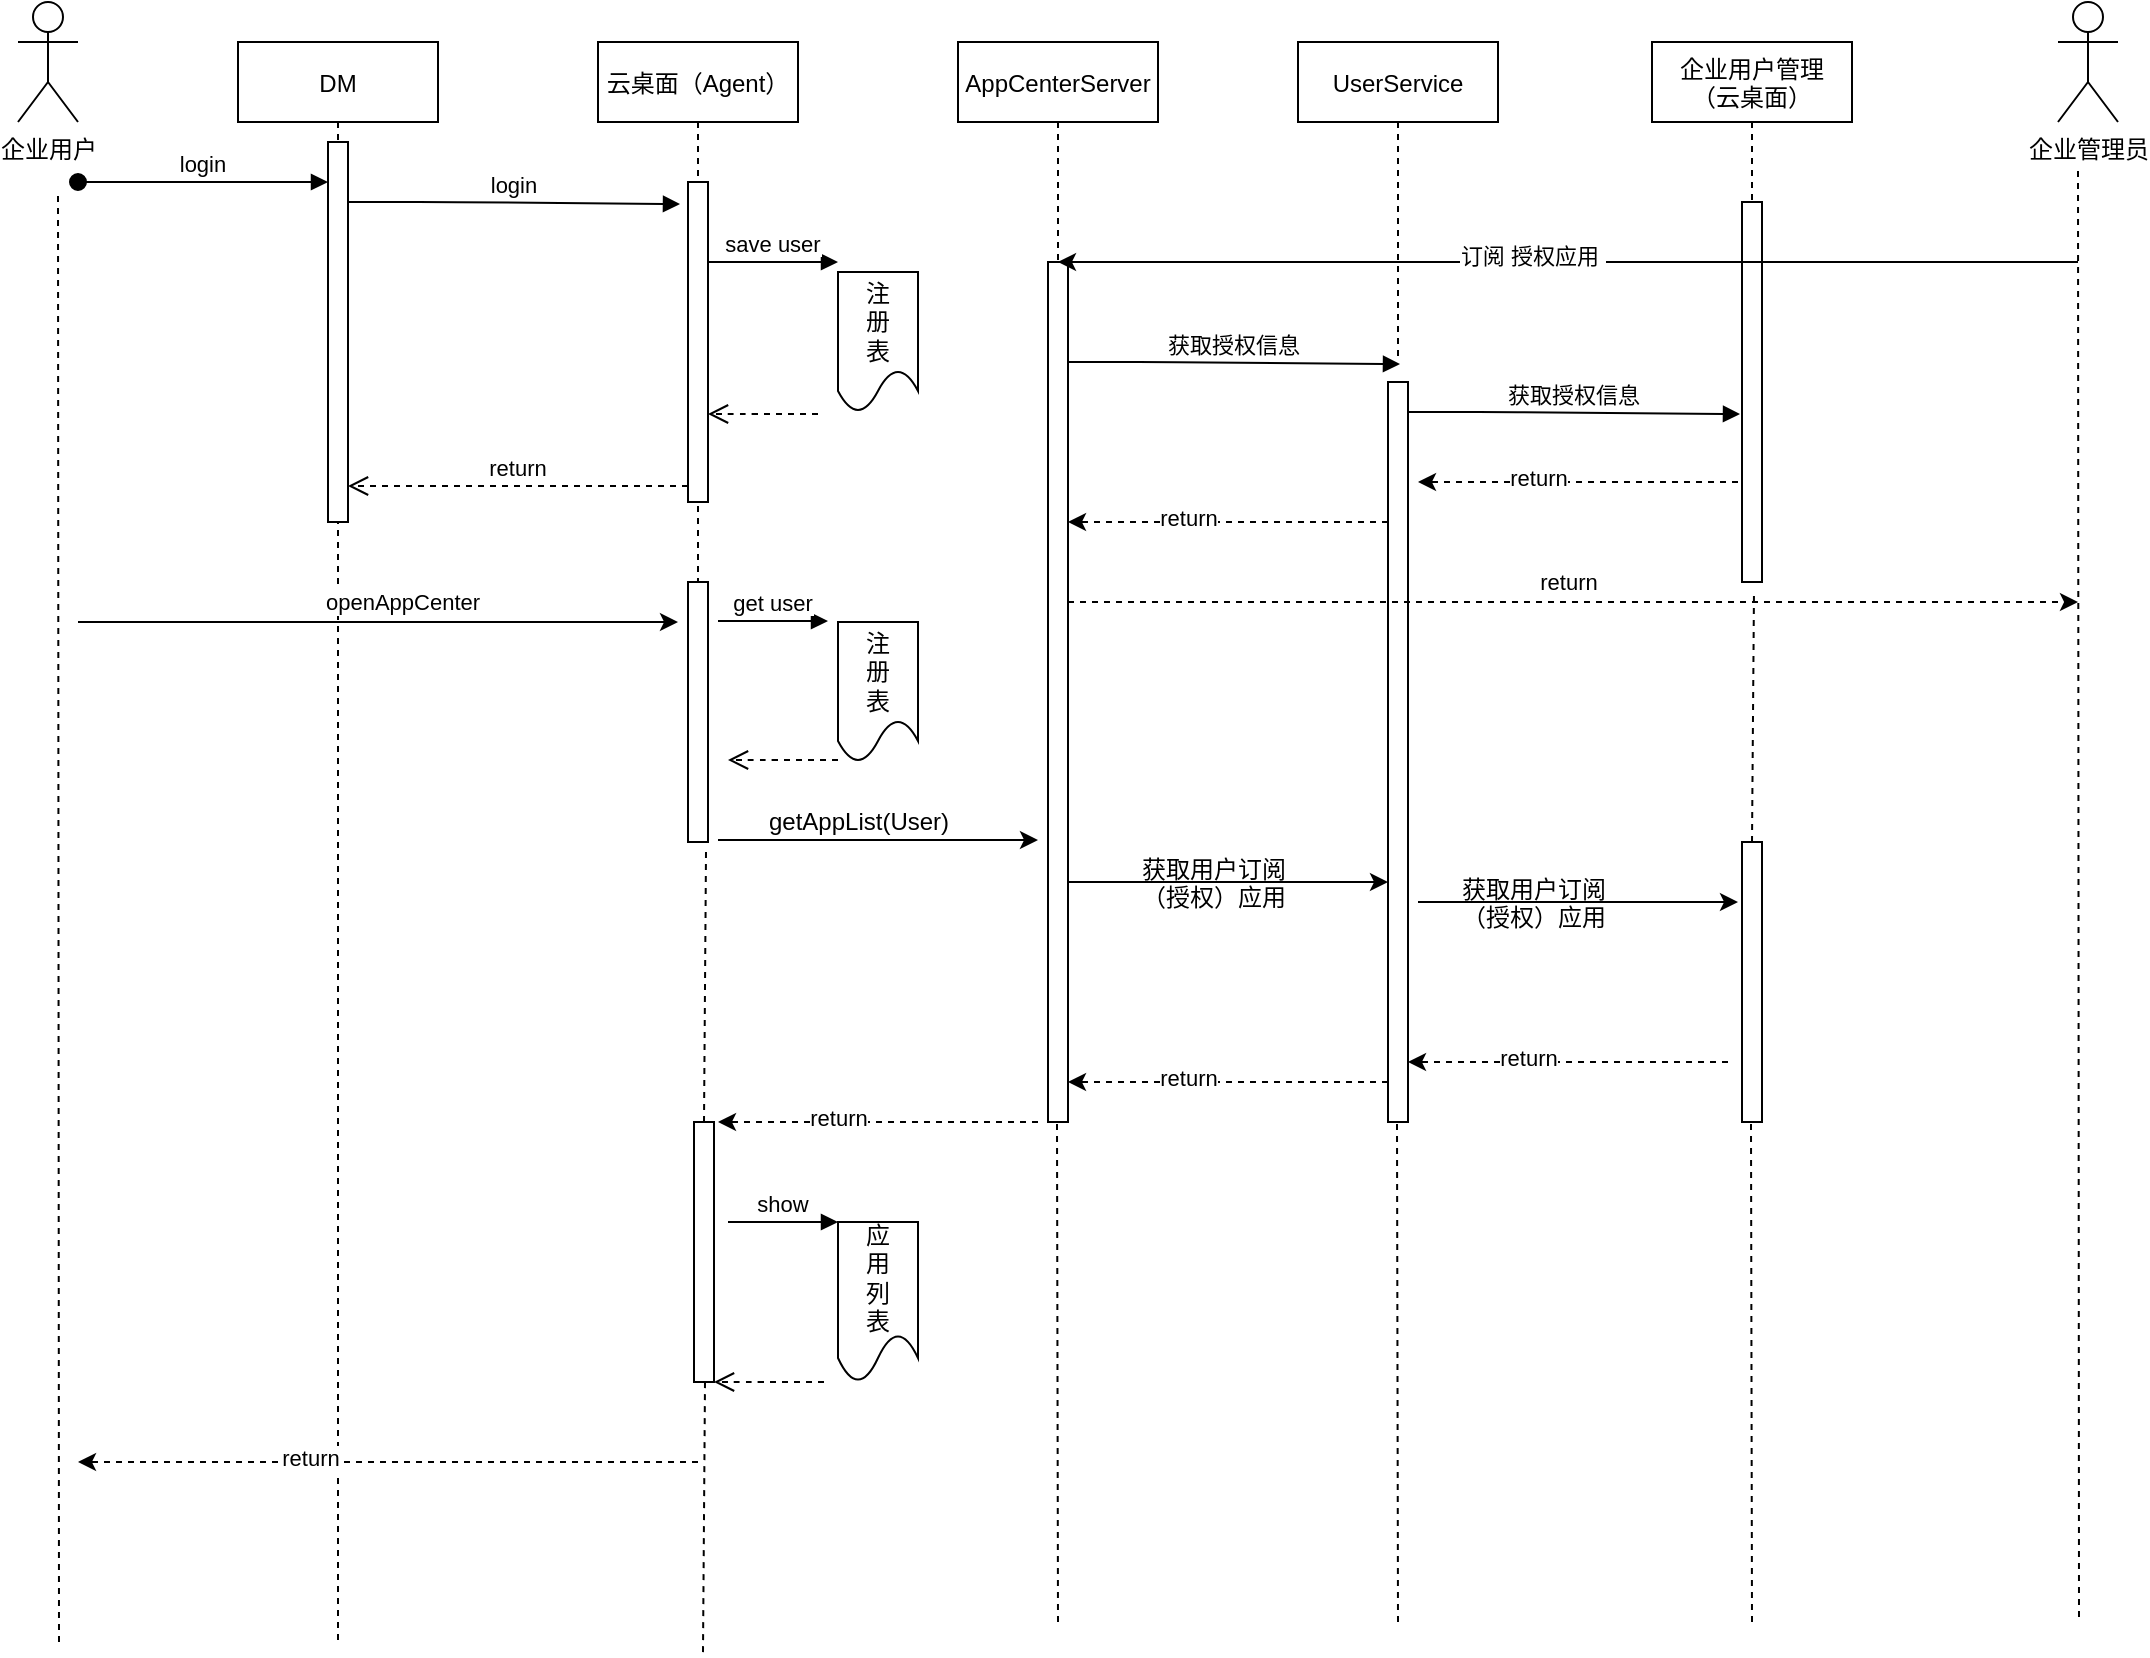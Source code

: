 <mxfile version="14.6.13" type="github">
  <diagram id="kgpKYQtTHZ0yAKxKKP6v" name="Page-1">
    <mxGraphModel dx="1298" dy="752" grid="1" gridSize="10" guides="1" tooltips="1" connect="1" arrows="1" fold="1" page="1" pageScale="1" pageWidth="850" pageHeight="1100" math="0" shadow="0">
      <root>
        <mxCell id="0" />
        <mxCell id="1" parent="0" />
        <mxCell id="3nuBFxr9cyL0pnOWT2aG-1" value="DM" style="shape=umlLifeline;perimeter=lifelinePerimeter;container=1;collapsible=0;recursiveResize=0;rounded=0;shadow=0;strokeWidth=1;" parent="1" vertex="1">
          <mxGeometry x="120" y="80" width="100" height="800" as="geometry" />
        </mxCell>
        <mxCell id="3nuBFxr9cyL0pnOWT2aG-2" value="" style="points=[];perimeter=orthogonalPerimeter;rounded=0;shadow=0;strokeWidth=1;" parent="3nuBFxr9cyL0pnOWT2aG-1" vertex="1">
          <mxGeometry x="45" y="50" width="10" height="190" as="geometry" />
        </mxCell>
        <mxCell id="3nuBFxr9cyL0pnOWT2aG-3" value="login" style="verticalAlign=bottom;startArrow=oval;endArrow=block;startSize=8;shadow=0;strokeWidth=1;" parent="3nuBFxr9cyL0pnOWT2aG-1" target="3nuBFxr9cyL0pnOWT2aG-2" edge="1">
          <mxGeometry relative="1" as="geometry">
            <mxPoint x="-80" y="70" as="sourcePoint" />
          </mxGeometry>
        </mxCell>
        <mxCell id="3nuBFxr9cyL0pnOWT2aG-5" value="云桌面（Agent）" style="shape=umlLifeline;perimeter=lifelinePerimeter;container=1;collapsible=0;recursiveResize=0;rounded=0;shadow=0;strokeWidth=1;" parent="1" vertex="1">
          <mxGeometry x="300" y="80" width="100" height="270" as="geometry" />
        </mxCell>
        <mxCell id="3nuBFxr9cyL0pnOWT2aG-6" value="" style="points=[];perimeter=orthogonalPerimeter;rounded=0;shadow=0;strokeWidth=1;" parent="3nuBFxr9cyL0pnOWT2aG-5" vertex="1">
          <mxGeometry x="45" y="70" width="10" height="160" as="geometry" />
        </mxCell>
        <mxCell id="3nuBFxr9cyL0pnOWT2aG-7" value="return" style="verticalAlign=bottom;endArrow=open;dashed=1;endSize=8;exitX=0;exitY=0.95;shadow=0;strokeWidth=1;" parent="1" source="3nuBFxr9cyL0pnOWT2aG-6" target="3nuBFxr9cyL0pnOWT2aG-2" edge="1">
          <mxGeometry relative="1" as="geometry">
            <mxPoint x="275" y="236" as="targetPoint" />
          </mxGeometry>
        </mxCell>
        <mxCell id="3nuBFxr9cyL0pnOWT2aG-8" value="login" style="verticalAlign=bottom;endArrow=block;entryX=-0.4;entryY=0.069;shadow=0;strokeWidth=1;entryDx=0;entryDy=0;entryPerimeter=0;" parent="1" source="3nuBFxr9cyL0pnOWT2aG-2" target="3nuBFxr9cyL0pnOWT2aG-6" edge="1">
          <mxGeometry relative="1" as="geometry">
            <mxPoint x="275" y="160" as="sourcePoint" />
            <Array as="points">
              <mxPoint x="220" y="160" />
            </Array>
          </mxGeometry>
        </mxCell>
        <mxCell id="3nuBFxr9cyL0pnOWT2aG-9" value="save user" style="verticalAlign=bottom;endArrow=block;shadow=0;strokeWidth=1;" parent="1" source="3nuBFxr9cyL0pnOWT2aG-6" edge="1">
          <mxGeometry relative="1" as="geometry">
            <mxPoint x="240" y="200" as="sourcePoint" />
            <mxPoint x="420" y="190" as="targetPoint" />
          </mxGeometry>
        </mxCell>
        <mxCell id="3nuBFxr9cyL0pnOWT2aG-10" value="" style="verticalAlign=bottom;endArrow=open;dashed=1;endSize=8;exitX=1;exitY=0.95;shadow=0;strokeWidth=1;" parent="1" target="3nuBFxr9cyL0pnOWT2aG-6" edge="1">
          <mxGeometry relative="1" as="geometry">
            <mxPoint x="240" y="257" as="targetPoint" />
            <mxPoint x="410" y="266" as="sourcePoint" />
            <Array as="points">
              <mxPoint x="370" y="266" />
            </Array>
          </mxGeometry>
        </mxCell>
        <mxCell id="w74EkdeEiIO0DaqXyJ08-1" value="AppCenterServer" style="shape=umlLifeline;perimeter=lifelinePerimeter;container=1;collapsible=0;recursiveResize=0;rounded=0;shadow=0;strokeWidth=1;" parent="1" vertex="1">
          <mxGeometry x="480" y="80" width="100" height="110" as="geometry" />
        </mxCell>
        <mxCell id="w74EkdeEiIO0DaqXyJ08-3" value="企业用户" style="shape=umlActor;verticalLabelPosition=bottom;verticalAlign=top;html=1;" parent="1" vertex="1">
          <mxGeometry x="10" y="60" width="30" height="60" as="geometry" />
        </mxCell>
        <mxCell id="w74EkdeEiIO0DaqXyJ08-6" value="注&lt;br&gt;册&lt;br&gt;表" style="shape=document;whiteSpace=wrap;html=1;boundedLbl=1;" parent="1" vertex="1">
          <mxGeometry x="420" y="195" width="40" height="70" as="geometry" />
        </mxCell>
        <mxCell id="w74EkdeEiIO0DaqXyJ08-12" value="" style="edgeStyle=orthogonalEdgeStyle;rounded=0;orthogonalLoop=1;jettySize=auto;html=1;" parent="1" edge="1">
          <mxGeometry relative="1" as="geometry">
            <mxPoint x="40" y="370" as="sourcePoint" />
            <mxPoint x="340" y="370" as="targetPoint" />
          </mxGeometry>
        </mxCell>
        <mxCell id="w74EkdeEiIO0DaqXyJ08-13" value="openAppCenter" style="edgeLabel;html=1;align=center;verticalAlign=middle;resizable=0;points=[];" parent="w74EkdeEiIO0DaqXyJ08-12" vertex="1" connectable="0">
          <mxGeometry x="-0.136" y="-2" relative="1" as="geometry">
            <mxPoint x="32" y="-12" as="offset" />
          </mxGeometry>
        </mxCell>
        <mxCell id="w74EkdeEiIO0DaqXyJ08-10" value="" style="points=[];perimeter=orthogonalPerimeter;rounded=0;shadow=0;strokeWidth=1;" parent="1" vertex="1">
          <mxGeometry x="345" y="350" width="10" height="130" as="geometry" />
        </mxCell>
        <mxCell id="w74EkdeEiIO0DaqXyJ08-14" value="注&lt;br&gt;册&lt;br&gt;表" style="shape=document;whiteSpace=wrap;html=1;boundedLbl=1;" parent="1" vertex="1">
          <mxGeometry x="420" y="370" width="40" height="70" as="geometry" />
        </mxCell>
        <mxCell id="w74EkdeEiIO0DaqXyJ08-15" value="get user" style="verticalAlign=bottom;endArrow=block;entryX=1;entryY=0;shadow=0;strokeWidth=1;" parent="1" edge="1">
          <mxGeometry relative="1" as="geometry">
            <mxPoint x="360" y="369.5" as="sourcePoint" />
            <mxPoint x="415" y="369.5" as="targetPoint" />
          </mxGeometry>
        </mxCell>
        <mxCell id="w74EkdeEiIO0DaqXyJ08-16" value="" style="verticalAlign=bottom;endArrow=open;dashed=1;endSize=8;exitX=1;exitY=0.95;shadow=0;strokeWidth=1;" parent="1" edge="1">
          <mxGeometry relative="1" as="geometry">
            <mxPoint x="365" y="439" as="targetPoint" />
            <mxPoint x="420" y="439" as="sourcePoint" />
            <Array as="points">
              <mxPoint x="380" y="439" />
            </Array>
          </mxGeometry>
        </mxCell>
        <mxCell id="w74EkdeEiIO0DaqXyJ08-17" value="" style="endArrow=none;dashed=1;html=1;entryX=0.9;entryY=1.038;entryDx=0;entryDy=0;entryPerimeter=0;" parent="1" target="w74EkdeEiIO0DaqXyJ08-10" edge="1">
          <mxGeometry width="50" height="50" relative="1" as="geometry">
            <mxPoint x="353" y="620" as="sourcePoint" />
            <mxPoint x="353" y="490" as="targetPoint" />
          </mxGeometry>
        </mxCell>
        <mxCell id="w74EkdeEiIO0DaqXyJ08-18" value="" style="endArrow=classic;html=1;" parent="1" edge="1">
          <mxGeometry width="50" height="50" relative="1" as="geometry">
            <mxPoint x="360" y="479" as="sourcePoint" />
            <mxPoint x="520" y="479" as="targetPoint" />
          </mxGeometry>
        </mxCell>
        <mxCell id="w74EkdeEiIO0DaqXyJ08-20" value="" style="points=[];perimeter=orthogonalPerimeter;rounded=0;shadow=0;strokeWidth=1;" parent="1" vertex="1">
          <mxGeometry x="525" y="190" width="10" height="430" as="geometry" />
        </mxCell>
        <mxCell id="w74EkdeEiIO0DaqXyJ08-21" value="getAppList(User)" style="text;html=1;align=center;verticalAlign=middle;resizable=0;points=[];autosize=1;strokeColor=none;" parent="1" vertex="1">
          <mxGeometry x="375" y="460" width="110" height="20" as="geometry" />
        </mxCell>
        <mxCell id="w74EkdeEiIO0DaqXyJ08-24" value="" style="endArrow=classic;html=1;dashed=1;" parent="1" edge="1">
          <mxGeometry width="50" height="50" relative="1" as="geometry">
            <mxPoint x="520" y="620" as="sourcePoint" />
            <mxPoint x="360" y="620" as="targetPoint" />
          </mxGeometry>
        </mxCell>
        <mxCell id="w74EkdeEiIO0DaqXyJ08-34" value="return" style="edgeLabel;html=1;align=center;verticalAlign=middle;resizable=0;points=[];" parent="w74EkdeEiIO0DaqXyJ08-24" vertex="1" connectable="0">
          <mxGeometry x="0.25" y="-2" relative="1" as="geometry">
            <mxPoint as="offset" />
          </mxGeometry>
        </mxCell>
        <mxCell id="w74EkdeEiIO0DaqXyJ08-25" value="" style="points=[];perimeter=orthogonalPerimeter;rounded=0;shadow=0;strokeWidth=1;" parent="1" vertex="1">
          <mxGeometry x="348" y="620" width="10" height="130" as="geometry" />
        </mxCell>
        <mxCell id="w74EkdeEiIO0DaqXyJ08-27" value="应&lt;br&gt;用&lt;br&gt;列&lt;br&gt;表" style="shape=document;whiteSpace=wrap;html=1;boundedLbl=1;" parent="1" vertex="1">
          <mxGeometry x="420" y="670" width="40" height="80" as="geometry" />
        </mxCell>
        <mxCell id="w74EkdeEiIO0DaqXyJ08-28" value="show" style="verticalAlign=bottom;endArrow=block;entryX=1;entryY=0;shadow=0;strokeWidth=1;" parent="1" edge="1">
          <mxGeometry relative="1" as="geometry">
            <mxPoint x="365" y="670" as="sourcePoint" />
            <mxPoint x="420" y="670" as="targetPoint" />
          </mxGeometry>
        </mxCell>
        <mxCell id="w74EkdeEiIO0DaqXyJ08-29" value="" style="verticalAlign=bottom;endArrow=open;dashed=1;endSize=8;exitX=1;exitY=0.95;shadow=0;strokeWidth=1;" parent="1" edge="1">
          <mxGeometry relative="1" as="geometry">
            <mxPoint x="358" y="750" as="targetPoint" />
            <mxPoint x="413" y="750" as="sourcePoint" />
            <Array as="points">
              <mxPoint x="373" y="750" />
            </Array>
          </mxGeometry>
        </mxCell>
        <mxCell id="w74EkdeEiIO0DaqXyJ08-30" value="" style="endArrow=none;dashed=1;html=1;entryX=0.9;entryY=1.038;entryDx=0;entryDy=0;entryPerimeter=0;" parent="1" edge="1">
          <mxGeometry width="50" height="50" relative="1" as="geometry">
            <mxPoint x="352.5" y="885.06" as="sourcePoint" />
            <mxPoint x="353.5" y="750" as="targetPoint" />
          </mxGeometry>
        </mxCell>
        <mxCell id="w74EkdeEiIO0DaqXyJ08-31" value="" style="endArrow=none;dashed=1;html=1;entryX=0.9;entryY=1.038;entryDx=0;entryDy=0;entryPerimeter=0;" parent="1" edge="1">
          <mxGeometry width="50" height="50" relative="1" as="geometry">
            <mxPoint x="530" y="870" as="sourcePoint" />
            <mxPoint x="529.5" y="620" as="targetPoint" />
          </mxGeometry>
        </mxCell>
        <mxCell id="w74EkdeEiIO0DaqXyJ08-35" value="" style="endArrow=none;dashed=1;html=1;entryX=0.9;entryY=1.038;entryDx=0;entryDy=0;entryPerimeter=0;" parent="1" edge="1">
          <mxGeometry width="50" height="50" relative="1" as="geometry">
            <mxPoint x="30.5" y="880" as="sourcePoint" />
            <mxPoint x="30" y="155" as="targetPoint" />
          </mxGeometry>
        </mxCell>
        <mxCell id="w74EkdeEiIO0DaqXyJ08-36" value="" style="endArrow=classic;html=1;dashed=1;" parent="1" edge="1">
          <mxGeometry width="50" height="50" relative="1" as="geometry">
            <mxPoint x="350" y="790" as="sourcePoint" />
            <mxPoint x="40" y="790" as="targetPoint" />
          </mxGeometry>
        </mxCell>
        <mxCell id="w74EkdeEiIO0DaqXyJ08-37" value="return" style="edgeLabel;html=1;align=center;verticalAlign=middle;resizable=0;points=[];" parent="w74EkdeEiIO0DaqXyJ08-36" vertex="1" connectable="0">
          <mxGeometry x="0.25" y="-2" relative="1" as="geometry">
            <mxPoint as="offset" />
          </mxGeometry>
        </mxCell>
        <mxCell id="_Ru3p9IBplj908BHHs6n-1" value="UserService" style="shape=umlLifeline;perimeter=lifelinePerimeter;container=1;collapsible=0;recursiveResize=0;rounded=0;shadow=0;strokeWidth=1;" vertex="1" parent="1">
          <mxGeometry x="650" y="80" width="100" height="160" as="geometry" />
        </mxCell>
        <mxCell id="_Ru3p9IBplj908BHHs6n-2" value="" style="points=[];perimeter=orthogonalPerimeter;rounded=0;shadow=0;strokeWidth=1;" vertex="1" parent="1">
          <mxGeometry x="695" y="250" width="10" height="370" as="geometry" />
        </mxCell>
        <mxCell id="_Ru3p9IBplj908BHHs6n-3" value="" style="endArrow=classic;html=1;" edge="1" parent="1">
          <mxGeometry width="50" height="50" relative="1" as="geometry">
            <mxPoint x="535" y="500" as="sourcePoint" />
            <mxPoint x="695" y="500" as="targetPoint" />
          </mxGeometry>
        </mxCell>
        <mxCell id="_Ru3p9IBplj908BHHs6n-4" value="&lt;div style=&quot;text-align: center&quot;&gt;&lt;font face=&quot;helvetica&quot;&gt;获取用户订阅&lt;/font&gt;&lt;/div&gt;&lt;div style=&quot;text-align: center&quot;&gt;&lt;font face=&quot;helvetica&quot;&gt;（授权）应用&lt;/font&gt;&lt;/div&gt;" style="text;whiteSpace=wrap;html=1;" vertex="1" parent="1">
          <mxGeometry x="570" y="480" width="120" height="30" as="geometry" />
        </mxCell>
        <mxCell id="_Ru3p9IBplj908BHHs6n-5" value="" style="endArrow=classic;html=1;dashed=1;" edge="1" parent="1">
          <mxGeometry width="50" height="50" relative="1" as="geometry">
            <mxPoint x="695" y="600" as="sourcePoint" />
            <mxPoint x="535" y="600" as="targetPoint" />
          </mxGeometry>
        </mxCell>
        <mxCell id="_Ru3p9IBplj908BHHs6n-6" value="return" style="edgeLabel;html=1;align=center;verticalAlign=middle;resizable=0;points=[];" vertex="1" connectable="0" parent="_Ru3p9IBplj908BHHs6n-5">
          <mxGeometry x="0.25" y="-2" relative="1" as="geometry">
            <mxPoint as="offset" />
          </mxGeometry>
        </mxCell>
        <mxCell id="_Ru3p9IBplj908BHHs6n-7" value="" style="endArrow=none;dashed=1;html=1;entryX=0.9;entryY=1.038;entryDx=0;entryDy=0;entryPerimeter=0;" edge="1" parent="1">
          <mxGeometry width="50" height="50" relative="1" as="geometry">
            <mxPoint x="700" y="870" as="sourcePoint" />
            <mxPoint x="699.5" y="620" as="targetPoint" />
          </mxGeometry>
        </mxCell>
        <mxCell id="_Ru3p9IBplj908BHHs6n-10" value="企业用户管理&#xa;（云桌面）" style="shape=umlLifeline;perimeter=lifelinePerimeter;container=1;collapsible=0;recursiveResize=0;rounded=0;shadow=0;strokeWidth=1;" vertex="1" parent="1">
          <mxGeometry x="827" y="80" width="100" height="80" as="geometry" />
        </mxCell>
        <mxCell id="_Ru3p9IBplj908BHHs6n-11" value="" style="points=[];perimeter=orthogonalPerimeter;rounded=0;shadow=0;strokeWidth=1;" vertex="1" parent="1">
          <mxGeometry x="872" y="480" width="10" height="140" as="geometry" />
        </mxCell>
        <mxCell id="_Ru3p9IBplj908BHHs6n-12" value="&lt;div style=&quot;text-align: center&quot;&gt;&lt;font face=&quot;helvetica&quot;&gt;获取用户订阅&lt;/font&gt;&lt;/div&gt;&lt;div style=&quot;text-align: center&quot;&gt;&lt;font face=&quot;helvetica&quot;&gt;（授权）应用&lt;/font&gt;&lt;/div&gt;" style="text;whiteSpace=wrap;html=1;" vertex="1" parent="1">
          <mxGeometry x="730" y="490" width="120" height="30" as="geometry" />
        </mxCell>
        <mxCell id="_Ru3p9IBplj908BHHs6n-13" value="" style="endArrow=classic;html=1;" edge="1" parent="1">
          <mxGeometry width="50" height="50" relative="1" as="geometry">
            <mxPoint x="710" y="510" as="sourcePoint" />
            <mxPoint x="870" y="510" as="targetPoint" />
          </mxGeometry>
        </mxCell>
        <mxCell id="_Ru3p9IBplj908BHHs6n-14" value="" style="endArrow=classic;html=1;dashed=1;" edge="1" parent="1">
          <mxGeometry width="50" height="50" relative="1" as="geometry">
            <mxPoint x="865" y="590" as="sourcePoint" />
            <mxPoint x="705" y="590" as="targetPoint" />
          </mxGeometry>
        </mxCell>
        <mxCell id="_Ru3p9IBplj908BHHs6n-15" value="return" style="edgeLabel;html=1;align=center;verticalAlign=middle;resizable=0;points=[];" vertex="1" connectable="0" parent="_Ru3p9IBplj908BHHs6n-14">
          <mxGeometry x="0.25" y="-2" relative="1" as="geometry">
            <mxPoint as="offset" />
          </mxGeometry>
        </mxCell>
        <mxCell id="_Ru3p9IBplj908BHHs6n-16" value="" style="endArrow=none;dashed=1;html=1;entryX=0.9;entryY=1.038;entryDx=0;entryDy=0;entryPerimeter=0;" edge="1" parent="1">
          <mxGeometry width="50" height="50" relative="1" as="geometry">
            <mxPoint x="877" y="870" as="sourcePoint" />
            <mxPoint x="876.5" y="620" as="targetPoint" />
          </mxGeometry>
        </mxCell>
        <mxCell id="_Ru3p9IBplj908BHHs6n-17" value="企业管理员" style="shape=umlActor;verticalLabelPosition=bottom;verticalAlign=top;html=1;" vertex="1" parent="1">
          <mxGeometry x="1030" y="60" width="30" height="60" as="geometry" />
        </mxCell>
        <mxCell id="_Ru3p9IBplj908BHHs6n-18" value="" style="endArrow=none;dashed=1;html=1;entryX=0.9;entryY=1.038;entryDx=0;entryDy=0;entryPerimeter=0;" edge="1" parent="1">
          <mxGeometry width="50" height="50" relative="1" as="geometry">
            <mxPoint x="1040.5" y="867.5" as="sourcePoint" />
            <mxPoint x="1040" y="142.5" as="targetPoint" />
          </mxGeometry>
        </mxCell>
        <mxCell id="_Ru3p9IBplj908BHHs6n-21" value="" style="points=[];perimeter=orthogonalPerimeter;rounded=0;shadow=0;strokeWidth=1;" vertex="1" parent="1">
          <mxGeometry x="872" y="160" width="10" height="190" as="geometry" />
        </mxCell>
        <mxCell id="_Ru3p9IBplj908BHHs6n-22" value="" style="endArrow=none;dashed=1;html=1;entryX=0.6;entryY=1.021;entryDx=0;entryDy=0;entryPerimeter=0;" edge="1" parent="1" target="_Ru3p9IBplj908BHHs6n-21">
          <mxGeometry width="50" height="50" relative="1" as="geometry">
            <mxPoint x="877" y="480" as="sourcePoint" />
            <mxPoint x="876.5" y="370" as="targetPoint" />
          </mxGeometry>
        </mxCell>
        <mxCell id="_Ru3p9IBplj908BHHs6n-23" value="" style="endArrow=classic;html=1;" edge="1" parent="1" target="w74EkdeEiIO0DaqXyJ08-1">
          <mxGeometry width="50" height="50" relative="1" as="geometry">
            <mxPoint x="1040" y="190" as="sourcePoint" />
            <mxPoint x="990" y="220" as="targetPoint" />
          </mxGeometry>
        </mxCell>
        <mxCell id="_Ru3p9IBplj908BHHs6n-32" value="订阅 授权应用&amp;nbsp;" style="edgeLabel;html=1;align=center;verticalAlign=middle;resizable=0;points=[];" vertex="1" connectable="0" parent="_Ru3p9IBplj908BHHs6n-23">
          <mxGeometry x="0.07" y="-3" relative="1" as="geometry">
            <mxPoint as="offset" />
          </mxGeometry>
        </mxCell>
        <mxCell id="_Ru3p9IBplj908BHHs6n-24" value="获取授权信息" style="verticalAlign=bottom;endArrow=block;entryX=-0.4;entryY=0.069;shadow=0;strokeWidth=1;entryDx=0;entryDy=0;entryPerimeter=0;" edge="1" parent="1">
          <mxGeometry relative="1" as="geometry">
            <mxPoint x="535" y="240" as="sourcePoint" />
            <Array as="points">
              <mxPoint x="580" y="240" />
            </Array>
            <mxPoint x="701" y="241.04" as="targetPoint" />
          </mxGeometry>
        </mxCell>
        <mxCell id="_Ru3p9IBplj908BHHs6n-25" value="获取授权信息" style="verticalAlign=bottom;endArrow=block;entryX=-0.4;entryY=0.069;shadow=0;strokeWidth=1;entryDx=0;entryDy=0;entryPerimeter=0;" edge="1" parent="1">
          <mxGeometry relative="1" as="geometry">
            <mxPoint x="705" y="265" as="sourcePoint" />
            <Array as="points">
              <mxPoint x="750" y="265" />
            </Array>
            <mxPoint x="871" y="266.04" as="targetPoint" />
          </mxGeometry>
        </mxCell>
        <mxCell id="_Ru3p9IBplj908BHHs6n-26" value="" style="endArrow=classic;html=1;dashed=1;" edge="1" parent="1">
          <mxGeometry width="50" height="50" relative="1" as="geometry">
            <mxPoint x="870" y="300" as="sourcePoint" />
            <mxPoint x="710" y="300" as="targetPoint" />
          </mxGeometry>
        </mxCell>
        <mxCell id="_Ru3p9IBplj908BHHs6n-27" value="return" style="edgeLabel;html=1;align=center;verticalAlign=middle;resizable=0;points=[];" vertex="1" connectable="0" parent="_Ru3p9IBplj908BHHs6n-26">
          <mxGeometry x="0.25" y="-2" relative="1" as="geometry">
            <mxPoint as="offset" />
          </mxGeometry>
        </mxCell>
        <mxCell id="_Ru3p9IBplj908BHHs6n-28" value="" style="endArrow=classic;html=1;dashed=1;" edge="1" parent="1">
          <mxGeometry width="50" height="50" relative="1" as="geometry">
            <mxPoint x="695" y="320" as="sourcePoint" />
            <mxPoint x="535" y="320" as="targetPoint" />
          </mxGeometry>
        </mxCell>
        <mxCell id="_Ru3p9IBplj908BHHs6n-29" value="return" style="edgeLabel;html=1;align=center;verticalAlign=middle;resizable=0;points=[];" vertex="1" connectable="0" parent="_Ru3p9IBplj908BHHs6n-28">
          <mxGeometry x="0.25" y="-2" relative="1" as="geometry">
            <mxPoint as="offset" />
          </mxGeometry>
        </mxCell>
        <mxCell id="_Ru3p9IBplj908BHHs6n-30" value="" style="edgeStyle=orthogonalEdgeStyle;rounded=0;orthogonalLoop=1;jettySize=auto;html=1;dashed=1;" edge="1" parent="1">
          <mxGeometry relative="1" as="geometry">
            <mxPoint x="535" y="360" as="sourcePoint" />
            <mxPoint x="1040" y="360" as="targetPoint" />
          </mxGeometry>
        </mxCell>
        <mxCell id="_Ru3p9IBplj908BHHs6n-31" value="return" style="edgeLabel;html=1;align=center;verticalAlign=middle;resizable=0;points=[];" vertex="1" connectable="0" parent="_Ru3p9IBplj908BHHs6n-30">
          <mxGeometry x="-0.136" y="-2" relative="1" as="geometry">
            <mxPoint x="32" y="-12" as="offset" />
          </mxGeometry>
        </mxCell>
      </root>
    </mxGraphModel>
  </diagram>
</mxfile>
